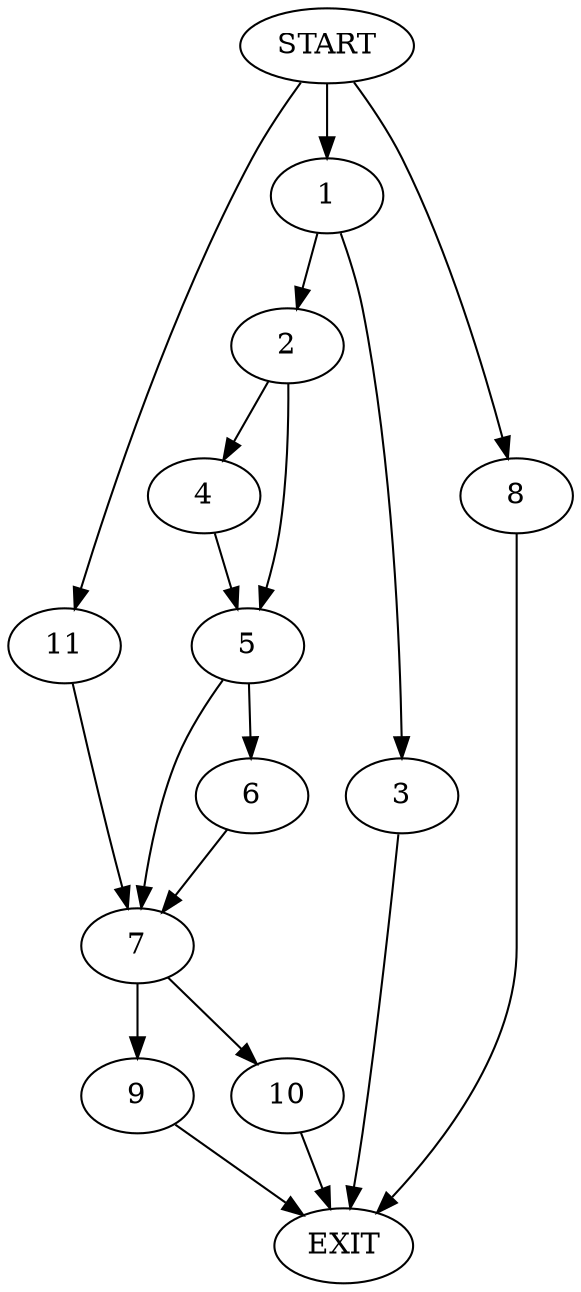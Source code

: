 digraph {
0 [label="START"]
12 [label="EXIT"]
0 -> 1
1 -> 2
1 -> 3
2 -> 4
2 -> 5
3 -> 12
5 -> 6
5 -> 7
4 -> 5
0 -> 8
8 -> 12
6 -> 7
7 -> 9
7 -> 10
0 -> 11
11 -> 7
10 -> 12
9 -> 12
}
